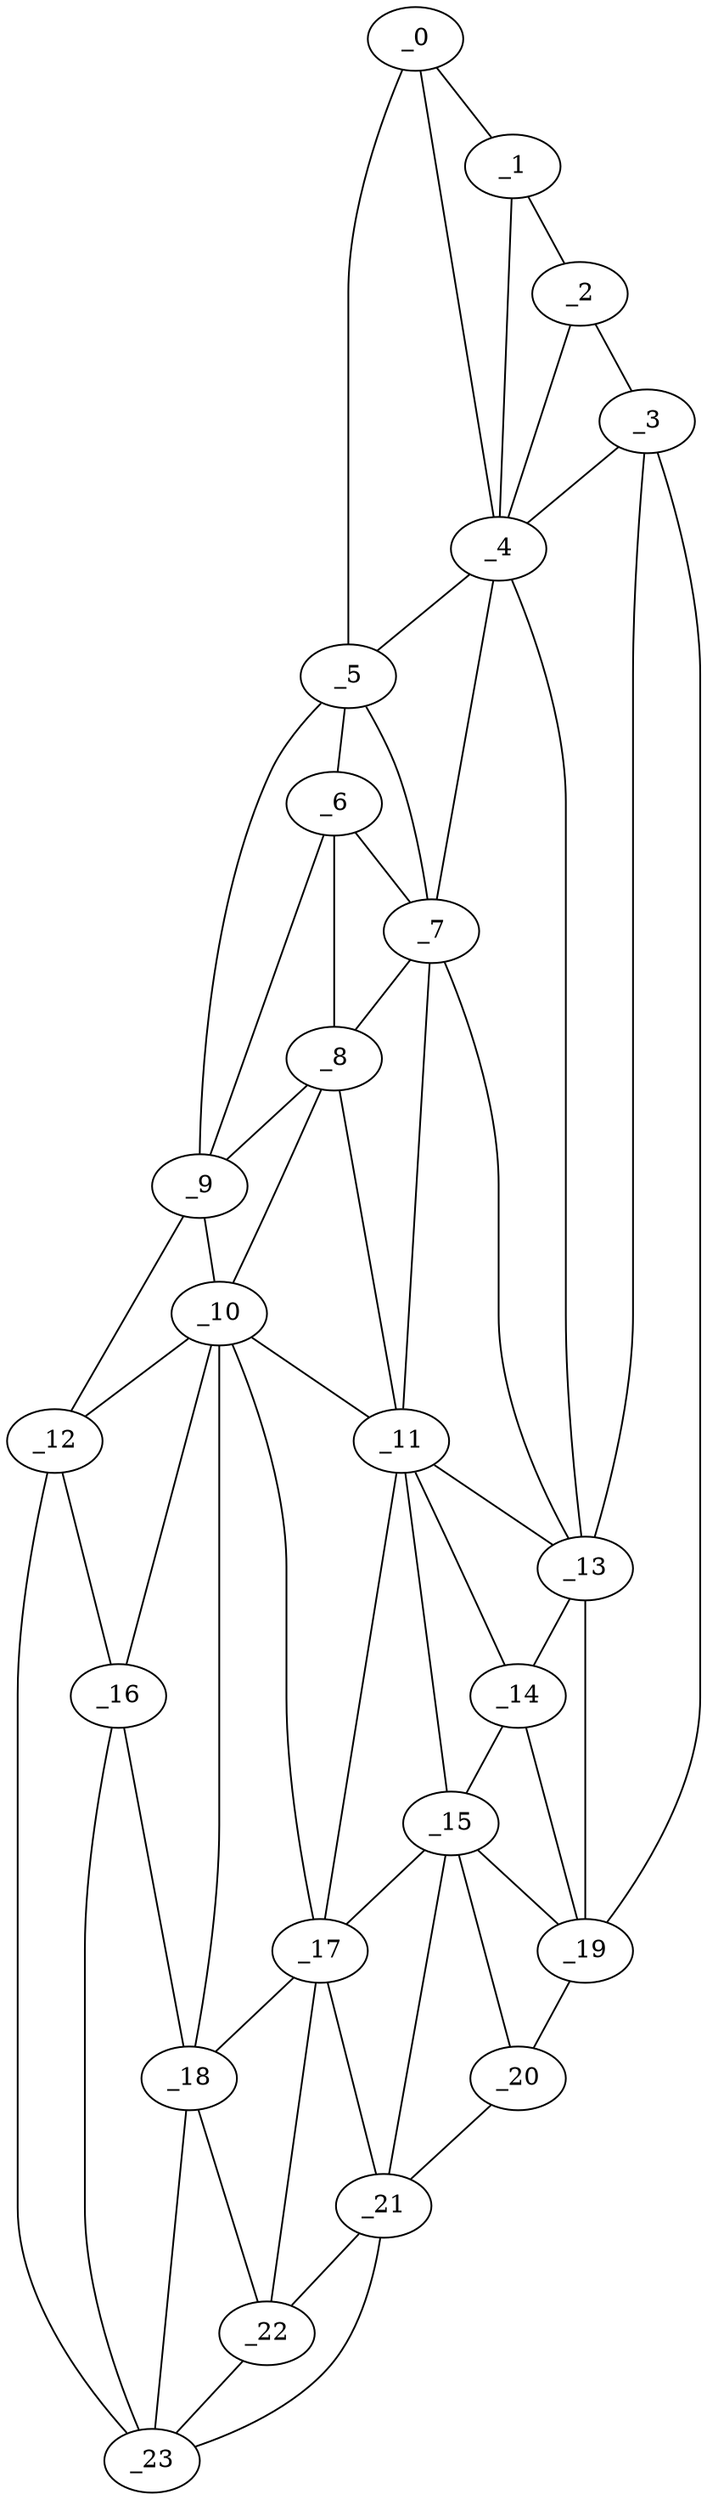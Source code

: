 graph "obj19__220.gxl" {
	_0	 [x=8,
		y=43];
	_1	 [x=11,
		y=37];
	_0 -- _1	 [valence=1];
	_4	 [x=22,
		y=39];
	_0 -- _4	 [valence=1];
	_5	 [x=25,
		y=78];
	_0 -- _5	 [valence=1];
	_2	 [x=15,
		y=32];
	_1 -- _2	 [valence=1];
	_1 -- _4	 [valence=2];
	_3	 [x=21,
		y=30];
	_2 -- _3	 [valence=1];
	_2 -- _4	 [valence=2];
	_3 -- _4	 [valence=1];
	_13	 [x=90,
		y=53];
	_3 -- _13	 [valence=2];
	_19	 [x=109,
		y=56];
	_3 -- _19	 [valence=1];
	_4 -- _5	 [valence=2];
	_7	 [x=44,
		y=71];
	_4 -- _7	 [valence=2];
	_4 -- _13	 [valence=1];
	_6	 [x=36,
		y=81];
	_5 -- _6	 [valence=2];
	_5 -- _7	 [valence=1];
	_9	 [x=75,
		y=95];
	_5 -- _9	 [valence=1];
	_6 -- _7	 [valence=1];
	_8	 [x=50,
		y=83];
	_6 -- _8	 [valence=1];
	_6 -- _9	 [valence=2];
	_7 -- _8	 [valence=2];
	_11	 [x=87,
		y=71];
	_7 -- _11	 [valence=1];
	_7 -- _13	 [valence=1];
	_8 -- _9	 [valence=2];
	_10	 [x=81,
		y=84];
	_8 -- _10	 [valence=2];
	_8 -- _11	 [valence=2];
	_9 -- _10	 [valence=2];
	_12	 [x=89,
		y=98];
	_9 -- _12	 [valence=1];
	_10 -- _11	 [valence=2];
	_10 -- _12	 [valence=2];
	_16	 [x=100,
		y=93];
	_10 -- _16	 [valence=2];
	_17	 [x=101,
		y=79];
	_10 -- _17	 [valence=1];
	_18	 [x=102,
		y=86];
	_10 -- _18	 [valence=2];
	_11 -- _13	 [valence=2];
	_14	 [x=96,
		y=62];
	_11 -- _14	 [valence=2];
	_15	 [x=98,
		y=71];
	_11 -- _15	 [valence=2];
	_11 -- _17	 [valence=2];
	_12 -- _16	 [valence=2];
	_23	 [x=122,
		y=84];
	_12 -- _23	 [valence=1];
	_13 -- _14	 [valence=2];
	_13 -- _19	 [valence=2];
	_14 -- _15	 [valence=2];
	_14 -- _19	 [valence=2];
	_15 -- _17	 [valence=2];
	_15 -- _19	 [valence=1];
	_20	 [x=118,
		y=61];
	_15 -- _20	 [valence=1];
	_21	 [x=121,
		y=72];
	_15 -- _21	 [valence=2];
	_16 -- _18	 [valence=2];
	_16 -- _23	 [valence=2];
	_17 -- _18	 [valence=2];
	_17 -- _21	 [valence=1];
	_22	 [x=121,
		y=80];
	_17 -- _22	 [valence=2];
	_18 -- _22	 [valence=1];
	_18 -- _23	 [valence=2];
	_19 -- _20	 [valence=1];
	_20 -- _21	 [valence=1];
	_21 -- _22	 [valence=2];
	_21 -- _23	 [valence=1];
	_22 -- _23	 [valence=1];
}
